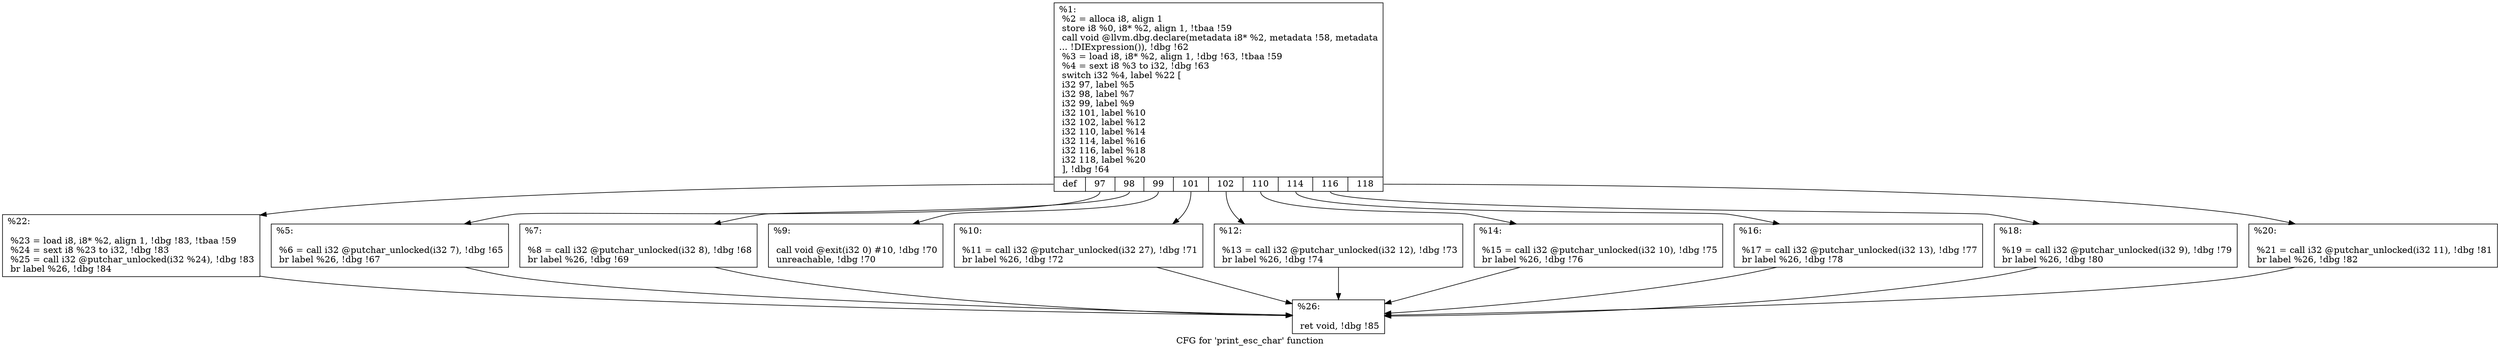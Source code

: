 digraph "CFG for 'print_esc_char' function" {
	label="CFG for 'print_esc_char' function";

	Node0x1793340 [shape=record,label="{%1:\l  %2 = alloca i8, align 1\l  store i8 %0, i8* %2, align 1, !tbaa !59\l  call void @llvm.dbg.declare(metadata i8* %2, metadata !58, metadata\l... !DIExpression()), !dbg !62\l  %3 = load i8, i8* %2, align 1, !dbg !63, !tbaa !59\l  %4 = sext i8 %3 to i32, !dbg !63\l  switch i32 %4, label %22 [\l    i32 97, label %5\l    i32 98, label %7\l    i32 99, label %9\l    i32 101, label %10\l    i32 102, label %12\l    i32 110, label %14\l    i32 114, label %16\l    i32 116, label %18\l    i32 118, label %20\l  ], !dbg !64\l|{<s0>def|<s1>97|<s2>98|<s3>99|<s4>101|<s5>102|<s6>110|<s7>114|<s8>116|<s9>118}}"];
	Node0x1793340:s0 -> Node0x1796480;
	Node0x1793340:s1 -> Node0x17961b0;
	Node0x1793340:s2 -> Node0x1796200;
	Node0x1793340:s3 -> Node0x1796250;
	Node0x1793340:s4 -> Node0x17962a0;
	Node0x1793340:s5 -> Node0x17962f0;
	Node0x1793340:s6 -> Node0x1796340;
	Node0x1793340:s7 -> Node0x1796390;
	Node0x1793340:s8 -> Node0x17963e0;
	Node0x1793340:s9 -> Node0x1796430;
	Node0x17961b0 [shape=record,label="{%5:\l\l  %6 = call i32 @putchar_unlocked(i32 7), !dbg !65\l  br label %26, !dbg !67\l}"];
	Node0x17961b0 -> Node0x17964d0;
	Node0x1796200 [shape=record,label="{%7:\l\l  %8 = call i32 @putchar_unlocked(i32 8), !dbg !68\l  br label %26, !dbg !69\l}"];
	Node0x1796200 -> Node0x17964d0;
	Node0x1796250 [shape=record,label="{%9:\l\l  call void @exit(i32 0) #10, !dbg !70\l  unreachable, !dbg !70\l}"];
	Node0x17962a0 [shape=record,label="{%10:\l\l  %11 = call i32 @putchar_unlocked(i32 27), !dbg !71\l  br label %26, !dbg !72\l}"];
	Node0x17962a0 -> Node0x17964d0;
	Node0x17962f0 [shape=record,label="{%12:\l\l  %13 = call i32 @putchar_unlocked(i32 12), !dbg !73\l  br label %26, !dbg !74\l}"];
	Node0x17962f0 -> Node0x17964d0;
	Node0x1796340 [shape=record,label="{%14:\l\l  %15 = call i32 @putchar_unlocked(i32 10), !dbg !75\l  br label %26, !dbg !76\l}"];
	Node0x1796340 -> Node0x17964d0;
	Node0x1796390 [shape=record,label="{%16:\l\l  %17 = call i32 @putchar_unlocked(i32 13), !dbg !77\l  br label %26, !dbg !78\l}"];
	Node0x1796390 -> Node0x17964d0;
	Node0x17963e0 [shape=record,label="{%18:\l\l  %19 = call i32 @putchar_unlocked(i32 9), !dbg !79\l  br label %26, !dbg !80\l}"];
	Node0x17963e0 -> Node0x17964d0;
	Node0x1796430 [shape=record,label="{%20:\l\l  %21 = call i32 @putchar_unlocked(i32 11), !dbg !81\l  br label %26, !dbg !82\l}"];
	Node0x1796430 -> Node0x17964d0;
	Node0x1796480 [shape=record,label="{%22:\l\l  %23 = load i8, i8* %2, align 1, !dbg !83, !tbaa !59\l  %24 = sext i8 %23 to i32, !dbg !83\l  %25 = call i32 @putchar_unlocked(i32 %24), !dbg !83\l  br label %26, !dbg !84\l}"];
	Node0x1796480 -> Node0x17964d0;
	Node0x17964d0 [shape=record,label="{%26:\l\l  ret void, !dbg !85\l}"];
}
